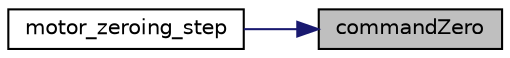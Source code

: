 digraph "commandZero"
{
 // LATEX_PDF_SIZE
  edge [fontname="Helvetica",fontsize="10",labelfontname="Helvetica",labelfontsize="10"];
  node [fontname="Helvetica",fontsize="10",shape=record];
  rankdir="RL";
  Node1 [label="commandZero",height=0.2,width=0.4,color="black", fillcolor="grey75", style="filled", fontcolor="black",tooltip=" "];
  Node1 -> Node2 [dir="back",color="midnightblue",fontsize="10",style="solid",fontname="Helvetica"];
  Node2 [label="motor_zeroing_step",height=0.2,width=0.4,color="black", fillcolor="white", style="filled",URL="$_motor_zeroing_8h.html#a65e1d5a34b9d37552b9ab92100cbfccb",tooltip=" "];
}
